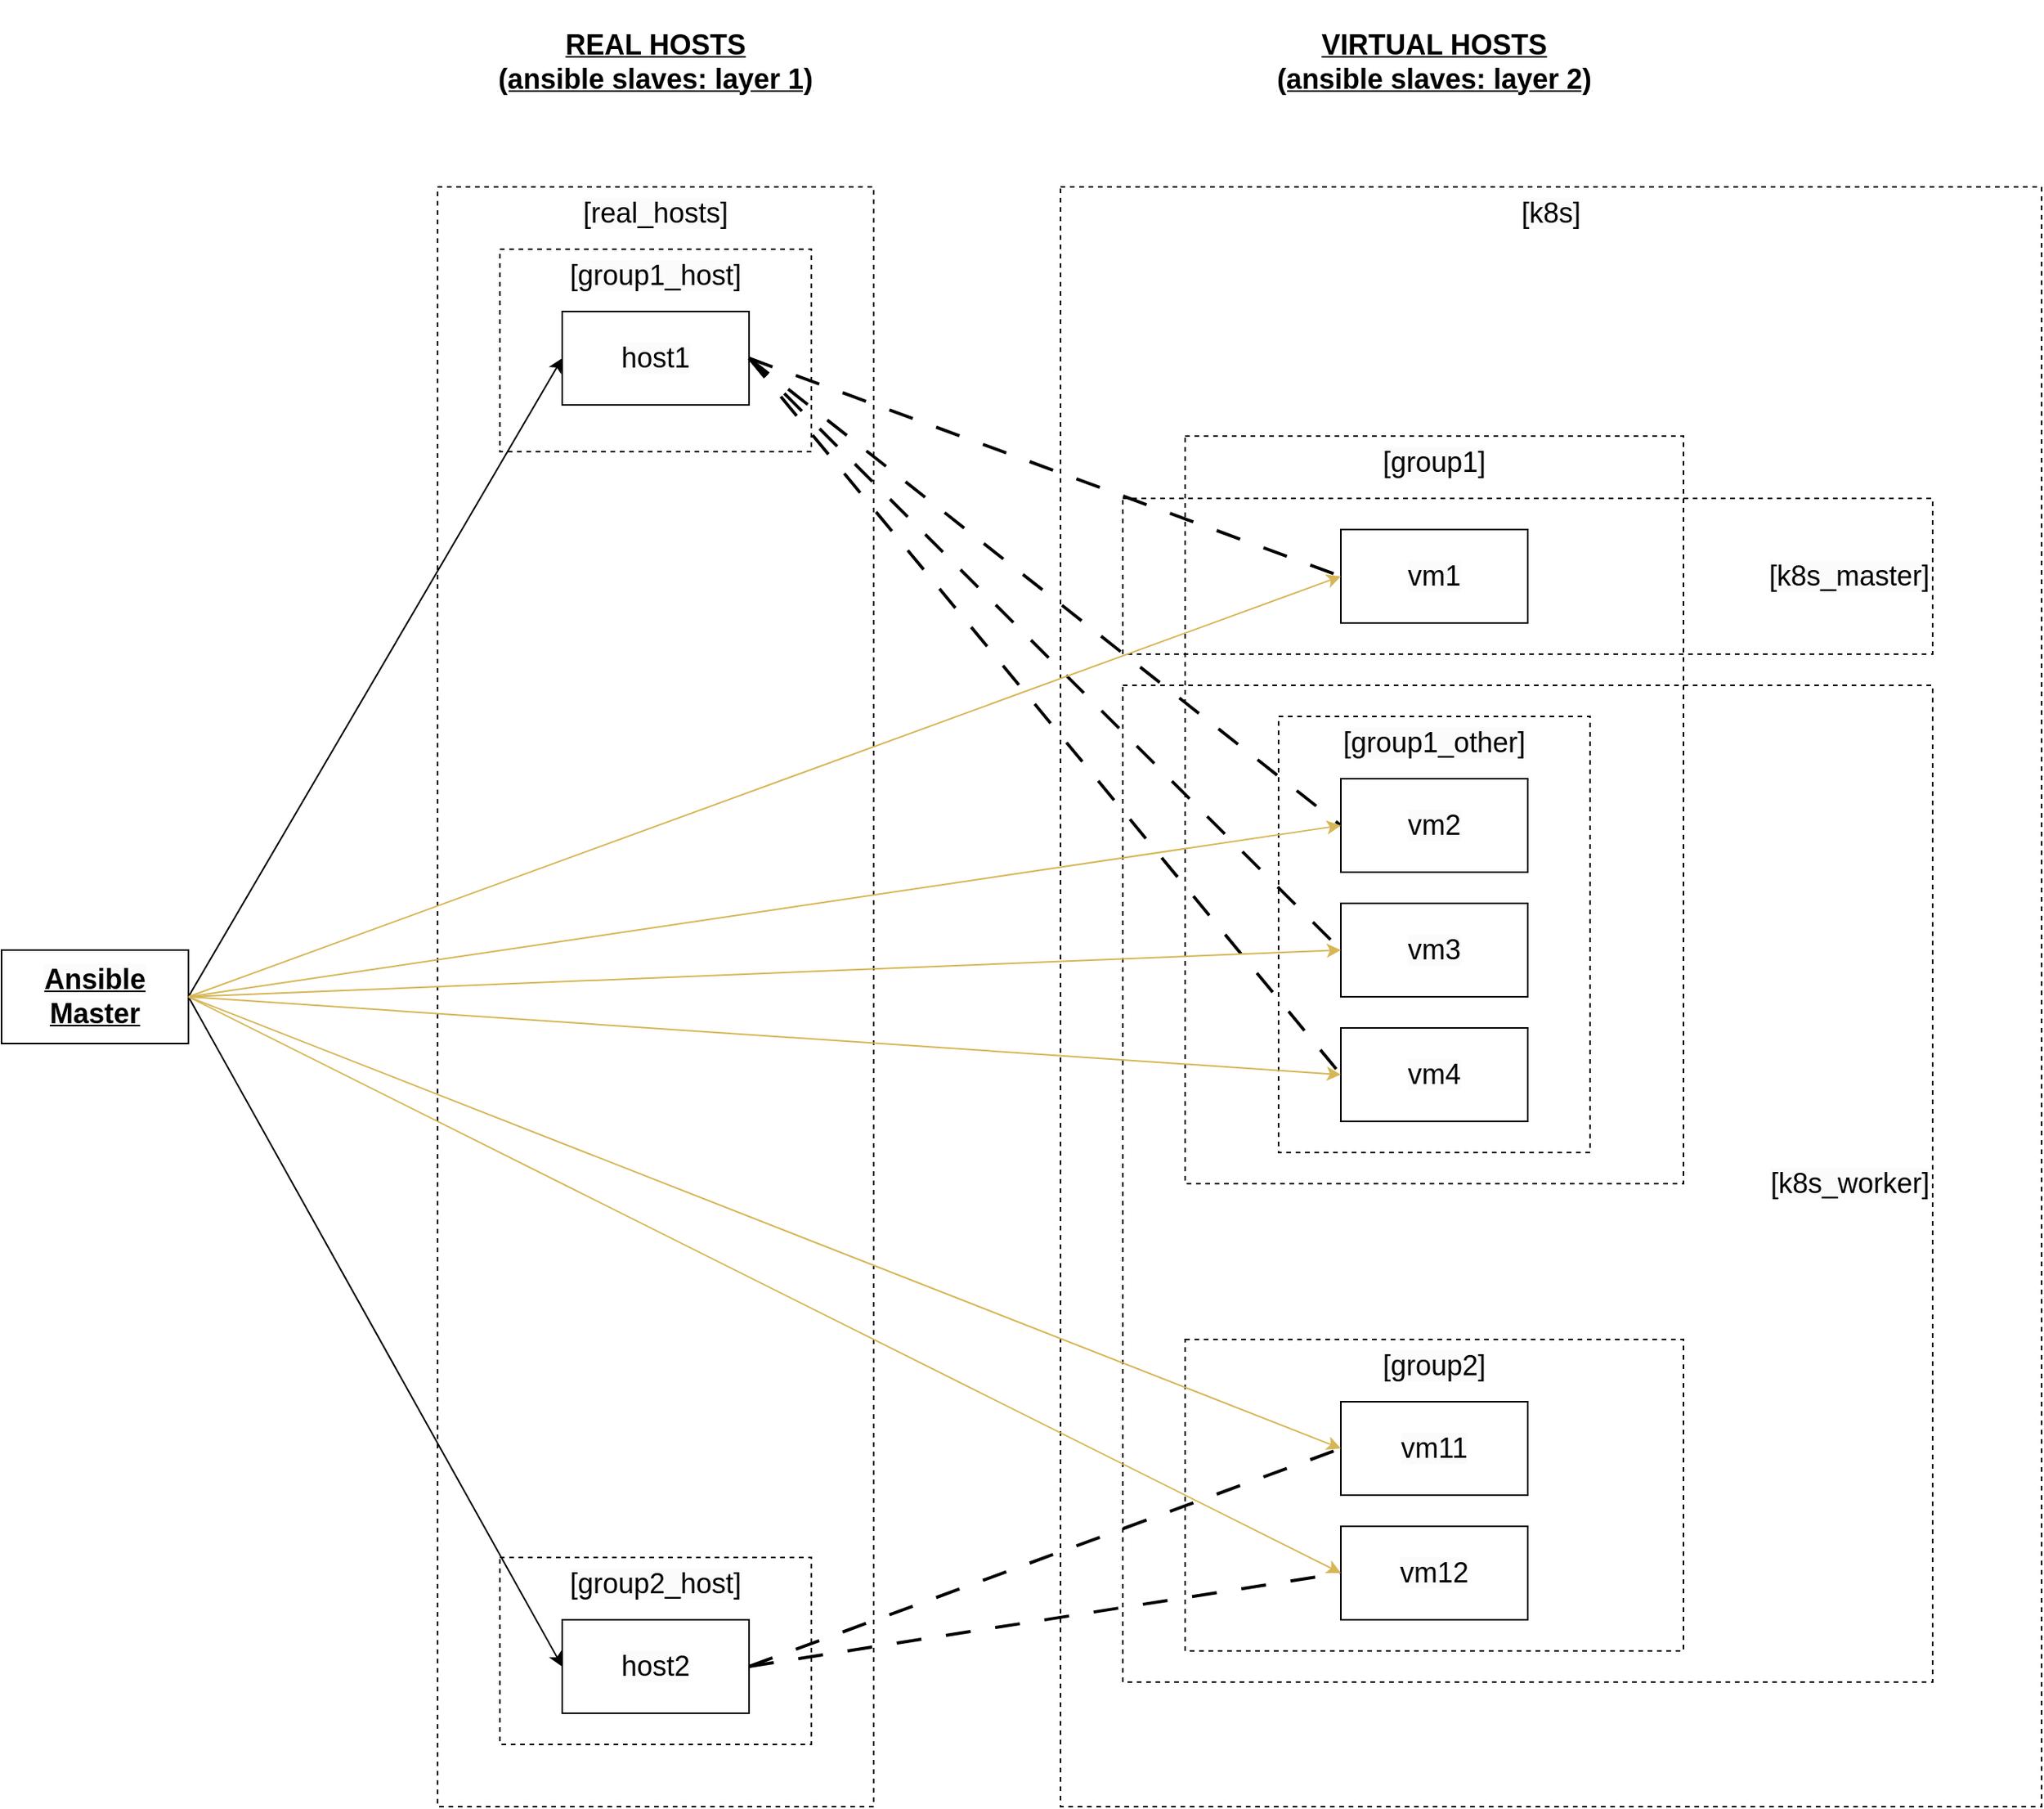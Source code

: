 <mxfile version="26.2.2">
  <diagram name="Page-1" id="LjpuXKsQf6eKVIElH1V-">
    <mxGraphModel dx="2040" dy="2184" grid="1" gridSize="10" guides="1" tooltips="1" connect="1" arrows="1" fold="1" page="1" pageScale="1" pageWidth="850" pageHeight="1100" math="0" shadow="0">
      <root>
        <mxCell id="0" />
        <mxCell id="1" parent="0" />
        <mxCell id="mbn3e6iZ19--HT8J6tYk-29" value="&lt;span style=&quot;background-color: rgb(251, 251, 251);&quot;&gt;[k8s]&lt;/span&gt;" style="rounded=0;whiteSpace=wrap;html=1;dashed=1;fillColor=none;verticalAlign=top;align=center;fontSize=18;" vertex="1" parent="1">
          <mxGeometry x="680" y="-120" width="630" height="1040" as="geometry" />
        </mxCell>
        <mxCell id="mbn3e6iZ19--HT8J6tYk-26" value="&lt;span style=&quot;background-color: rgb(251, 251, 251);&quot;&gt;[k8s_worker]&lt;/span&gt;" style="rounded=0;whiteSpace=wrap;html=1;dashed=1;fillColor=none;verticalAlign=middle;align=right;fontSize=18;" vertex="1" parent="1">
          <mxGeometry x="720" y="200" width="520" height="640" as="geometry" />
        </mxCell>
        <mxCell id="mbn3e6iZ19--HT8J6tYk-18" value="&lt;span style=&quot;background-color: rgb(251, 251, 251);&quot;&gt;[group2]&lt;/span&gt;" style="rounded=0;whiteSpace=wrap;html=1;dashed=1;fillColor=none;verticalAlign=top;fontSize=18;" vertex="1" parent="1">
          <mxGeometry x="760" y="620" width="320" height="200" as="geometry" />
        </mxCell>
        <mxCell id="mbn3e6iZ19--HT8J6tYk-15" value="&lt;span style=&quot;background-color: rgb(251, 251, 251);&quot;&gt;[group1]&lt;/span&gt;" style="rounded=0;whiteSpace=wrap;html=1;dashed=1;fillColor=none;verticalAlign=top;fontSize=18;" vertex="1" parent="1">
          <mxGeometry x="760" y="40" width="320" height="480" as="geometry" />
        </mxCell>
        <mxCell id="mbn3e6iZ19--HT8J6tYk-14" value="&lt;span style=&quot;background-color: rgb(251, 251, 251);&quot;&gt;[group1_other]&lt;/span&gt;" style="rounded=0;whiteSpace=wrap;html=1;dashed=1;fillColor=none;verticalAlign=top;fontSize=18;" vertex="1" parent="1">
          <mxGeometry x="820" y="220" width="200" height="280" as="geometry" />
        </mxCell>
        <mxCell id="mbn3e6iZ19--HT8J6tYk-13" value="&lt;span style=&quot;background-color: rgb(251, 251, 251);&quot;&gt;[k8s_master]&lt;/span&gt;" style="rounded=0;whiteSpace=wrap;html=1;dashed=1;fillColor=none;verticalAlign=middle;align=right;fontSize=18;" vertex="1" parent="1">
          <mxGeometry x="720" y="80" width="520" height="100" as="geometry" />
        </mxCell>
        <mxCell id="mbn3e6iZ19--HT8J6tYk-8" value="&lt;span style=&quot;background-color: rgb(251, 251, 251);&quot;&gt;[real_hosts]&lt;/span&gt;" style="rounded=0;whiteSpace=wrap;html=1;dashed=1;fillColor=none;verticalAlign=top;fontSize=18;" vertex="1" parent="1">
          <mxGeometry x="280" y="-120" width="280" height="1040" as="geometry" />
        </mxCell>
        <mxCell id="mbn3e6iZ19--HT8J6tYk-5" value="&lt;span style=&quot;background-color: rgb(251, 251, 251);&quot;&gt;[group2_host]&lt;/span&gt;" style="rounded=0;whiteSpace=wrap;html=1;dashed=1;fillColor=none;verticalAlign=top;fontSize=18;" vertex="1" parent="1">
          <mxGeometry x="320" y="760" width="200" height="120" as="geometry" />
        </mxCell>
        <mxCell id="mbn3e6iZ19--HT8J6tYk-4" value="&lt;span style=&quot;background-color: rgb(251, 251, 251);&quot;&gt;[group1_host]&lt;/span&gt;" style="rounded=0;whiteSpace=wrap;html=1;dashed=1;fillColor=none;verticalAlign=top;fontSize=18;" vertex="1" parent="1">
          <mxGeometry x="320" y="-80" width="200" height="130" as="geometry" />
        </mxCell>
        <mxCell id="mbn3e6iZ19--HT8J6tYk-1" value="&lt;span style=&quot;background-color: rgb(251, 251, 251);&quot;&gt;Ansible Master&lt;/span&gt;" style="rounded=0;whiteSpace=wrap;html=1;fontSize=18;fontStyle=5" vertex="1" parent="1">
          <mxGeometry y="370" width="120" height="60" as="geometry" />
        </mxCell>
        <mxCell id="mbn3e6iZ19--HT8J6tYk-2" value="&lt;span style=&quot;background-color: rgb(251, 251, 251);&quot;&gt;host1&lt;/span&gt;" style="rounded=0;whiteSpace=wrap;html=1;fontSize=18;" vertex="1" parent="1">
          <mxGeometry x="360" y="-40" width="120" height="60" as="geometry" />
        </mxCell>
        <mxCell id="mbn3e6iZ19--HT8J6tYk-3" value="&lt;span style=&quot;background-color: rgb(251, 251, 251);&quot;&gt;host2&lt;/span&gt;" style="rounded=0;whiteSpace=wrap;html=1;fontSize=18;" vertex="1" parent="1">
          <mxGeometry x="360" y="800" width="120" height="60" as="geometry" />
        </mxCell>
        <mxCell id="mbn3e6iZ19--HT8J6tYk-6" value="" style="endArrow=classic;html=1;rounded=0;entryX=0;entryY=0.5;entryDx=0;entryDy=0;exitX=1;exitY=0.5;exitDx=0;exitDy=0;" edge="1" parent="1" source="mbn3e6iZ19--HT8J6tYk-1" target="mbn3e6iZ19--HT8J6tYk-2">
          <mxGeometry width="50" height="50" relative="1" as="geometry">
            <mxPoint x="420" y="470" as="sourcePoint" />
            <mxPoint x="470" y="420" as="targetPoint" />
          </mxGeometry>
        </mxCell>
        <mxCell id="mbn3e6iZ19--HT8J6tYk-7" value="" style="endArrow=classic;html=1;rounded=0;entryX=0;entryY=0.5;entryDx=0;entryDy=0;exitX=1;exitY=0.5;exitDx=0;exitDy=0;" edge="1" parent="1" source="mbn3e6iZ19--HT8J6tYk-1" target="mbn3e6iZ19--HT8J6tYk-3">
          <mxGeometry width="50" height="50" relative="1" as="geometry">
            <mxPoint x="250" y="550" as="sourcePoint" />
            <mxPoint x="400" y="380" as="targetPoint" />
          </mxGeometry>
        </mxCell>
        <mxCell id="mbn3e6iZ19--HT8J6tYk-9" value="&lt;span style=&quot;background-color: rgb(251, 251, 251);&quot;&gt;vm1&lt;/span&gt;" style="rounded=0;whiteSpace=wrap;html=1;fontSize=18;" vertex="1" parent="1">
          <mxGeometry x="860" y="100" width="120" height="60" as="geometry" />
        </mxCell>
        <mxCell id="mbn3e6iZ19--HT8J6tYk-10" value="&lt;span style=&quot;background-color: rgb(251, 251, 251);&quot;&gt;vm2&lt;/span&gt;" style="rounded=0;whiteSpace=wrap;html=1;fontSize=18;" vertex="1" parent="1">
          <mxGeometry x="860" y="260" width="120" height="60" as="geometry" />
        </mxCell>
        <mxCell id="mbn3e6iZ19--HT8J6tYk-11" value="&lt;span style=&quot;background-color: rgb(251, 251, 251);&quot;&gt;vm3&lt;/span&gt;" style="rounded=0;whiteSpace=wrap;html=1;fontSize=18;" vertex="1" parent="1">
          <mxGeometry x="860" y="340" width="120" height="60" as="geometry" />
        </mxCell>
        <mxCell id="mbn3e6iZ19--HT8J6tYk-12" value="&lt;span style=&quot;background-color: rgb(251, 251, 251);&quot;&gt;vm4&lt;/span&gt;" style="rounded=0;whiteSpace=wrap;html=1;fontSize=18;" vertex="1" parent="1">
          <mxGeometry x="860" y="420" width="120" height="60" as="geometry" />
        </mxCell>
        <mxCell id="mbn3e6iZ19--HT8J6tYk-16" value="&lt;span style=&quot;background-color: rgb(251, 251, 251);&quot;&gt;vm11&lt;/span&gt;" style="rounded=0;whiteSpace=wrap;html=1;fontSize=18;" vertex="1" parent="1">
          <mxGeometry x="860" y="660" width="120" height="60" as="geometry" />
        </mxCell>
        <mxCell id="mbn3e6iZ19--HT8J6tYk-17" value="&lt;span style=&quot;background-color: rgb(251, 251, 251);&quot;&gt;vm12&lt;/span&gt;" style="rounded=0;whiteSpace=wrap;html=1;fontSize=18;" vertex="1" parent="1">
          <mxGeometry x="860" y="740" width="120" height="60" as="geometry" />
        </mxCell>
        <mxCell id="mbn3e6iZ19--HT8J6tYk-20" value="" style="endArrow=none;dashed=1;html=1;strokeWidth=2;rounded=0;entryX=0;entryY=0.5;entryDx=0;entryDy=0;exitX=1;exitY=0.5;exitDx=0;exitDy=0;dashPattern=8 8;" edge="1" parent="1" source="mbn3e6iZ19--HT8J6tYk-3" target="mbn3e6iZ19--HT8J6tYk-16">
          <mxGeometry width="50" height="50" relative="1" as="geometry">
            <mxPoint x="630" y="720" as="sourcePoint" />
            <mxPoint x="650" y="660" as="targetPoint" />
          </mxGeometry>
        </mxCell>
        <mxCell id="mbn3e6iZ19--HT8J6tYk-21" value="" style="endArrow=none;dashed=1;html=1;dashPattern=8 8;strokeWidth=2;rounded=0;entryX=0;entryY=0.5;entryDx=0;entryDy=0;exitX=1;exitY=0.5;exitDx=0;exitDy=0;" edge="1" parent="1" source="mbn3e6iZ19--HT8J6tYk-3" target="mbn3e6iZ19--HT8J6tYk-17">
          <mxGeometry width="50" height="50" relative="1" as="geometry">
            <mxPoint x="490" y="840" as="sourcePoint" />
            <mxPoint x="770" y="660" as="targetPoint" />
          </mxGeometry>
        </mxCell>
        <mxCell id="mbn3e6iZ19--HT8J6tYk-22" value="" style="endArrow=none;dashed=1;html=1;strokeWidth=2;rounded=0;entryX=0;entryY=0.5;entryDx=0;entryDy=0;exitX=1;exitY=0.5;exitDx=0;exitDy=0;dashPattern=8 8;" edge="1" parent="1" source="mbn3e6iZ19--HT8J6tYk-2" target="mbn3e6iZ19--HT8J6tYk-9">
          <mxGeometry width="50" height="50" relative="1" as="geometry">
            <mxPoint x="350" y="435" as="sourcePoint" />
            <mxPoint x="630" y="255" as="targetPoint" />
          </mxGeometry>
        </mxCell>
        <mxCell id="mbn3e6iZ19--HT8J6tYk-23" value="" style="endArrow=none;dashed=1;html=1;strokeWidth=2;rounded=0;entryX=0;entryY=0.5;entryDx=0;entryDy=0;exitX=1;exitY=0.5;exitDx=0;exitDy=0;dashPattern=8 8;" edge="1" parent="1" source="mbn3e6iZ19--HT8J6tYk-2" target="mbn3e6iZ19--HT8J6tYk-10">
          <mxGeometry width="50" height="50" relative="1" as="geometry">
            <mxPoint x="380" y="120" as="sourcePoint" />
            <mxPoint x="660" y="280" as="targetPoint" />
          </mxGeometry>
        </mxCell>
        <mxCell id="mbn3e6iZ19--HT8J6tYk-24" value="" style="endArrow=none;dashed=1;html=1;strokeWidth=2;rounded=0;entryX=0;entryY=0.5;entryDx=0;entryDy=0;exitX=1;exitY=0.5;exitDx=0;exitDy=0;dashPattern=8 8;" edge="1" parent="1" source="mbn3e6iZ19--HT8J6tYk-2" target="mbn3e6iZ19--HT8J6tYk-11">
          <mxGeometry width="50" height="50" relative="1" as="geometry">
            <mxPoint x="340" y="130" as="sourcePoint" />
            <mxPoint x="620" y="410" as="targetPoint" />
          </mxGeometry>
        </mxCell>
        <mxCell id="mbn3e6iZ19--HT8J6tYk-25" value="" style="endArrow=none;dashed=1;html=1;strokeWidth=2;rounded=0;entryX=0;entryY=0.5;entryDx=0;entryDy=0;dashPattern=8 8;" edge="1" parent="1" target="mbn3e6iZ19--HT8J6tYk-12">
          <mxGeometry width="50" height="50" relative="1" as="geometry">
            <mxPoint x="480" y="-10" as="sourcePoint" />
            <mxPoint x="710" y="420" as="targetPoint" />
          </mxGeometry>
        </mxCell>
        <mxCell id="mbn3e6iZ19--HT8J6tYk-27" value="REAL HOSTS&lt;div&gt;(ansible slaves: layer 1)&lt;/div&gt;" style="text;html=1;align=center;verticalAlign=middle;whiteSpace=wrap;rounded=0;fontStyle=5;fontSize=18;" vertex="1" parent="1">
          <mxGeometry x="280" y="-240" width="280" height="80" as="geometry" />
        </mxCell>
        <mxCell id="mbn3e6iZ19--HT8J6tYk-28" value="VIRTUAL HOSTS&lt;div&gt;(ansible slaves: layer 2)&lt;/div&gt;" style="text;html=1;align=center;verticalAlign=middle;whiteSpace=wrap;rounded=0;fontSize=18;fontStyle=5" vertex="1" parent="1">
          <mxGeometry x="760" y="-240" width="320" height="80" as="geometry" />
        </mxCell>
        <mxCell id="mbn3e6iZ19--HT8J6tYk-30" value="" style="endArrow=classic;html=1;rounded=0;entryX=0;entryY=0.5;entryDx=0;entryDy=0;exitX=1;exitY=0.5;exitDx=0;exitDy=0;fillColor=#fff2cc;strokeColor=#d6b656;gradientColor=#ffd966;" edge="1" parent="1" source="mbn3e6iZ19--HT8J6tYk-1" target="mbn3e6iZ19--HT8J6tYk-9">
          <mxGeometry width="50" height="50" relative="1" as="geometry">
            <mxPoint x="210" y="530" as="sourcePoint" />
            <mxPoint x="450" y="120" as="targetPoint" />
          </mxGeometry>
        </mxCell>
        <mxCell id="mbn3e6iZ19--HT8J6tYk-31" value="" style="endArrow=classic;html=1;rounded=0;entryX=0;entryY=0.5;entryDx=0;entryDy=0;exitX=1;exitY=0.5;exitDx=0;exitDy=0;fillColor=#fff2cc;strokeColor=#d6b656;gradientColor=#ffd966;" edge="1" parent="1" source="mbn3e6iZ19--HT8J6tYk-1" target="mbn3e6iZ19--HT8J6tYk-10">
          <mxGeometry width="50" height="50" relative="1" as="geometry">
            <mxPoint x="130" y="410" as="sourcePoint" />
            <mxPoint x="870" y="140" as="targetPoint" />
          </mxGeometry>
        </mxCell>
        <mxCell id="mbn3e6iZ19--HT8J6tYk-32" value="" style="endArrow=classic;html=1;rounded=0;entryX=0;entryY=0.5;entryDx=0;entryDy=0;exitX=1;exitY=0.5;exitDx=0;exitDy=0;fillColor=#fff2cc;strokeColor=#d6b656;gradientColor=#ffd966;" edge="1" parent="1" source="mbn3e6iZ19--HT8J6tYk-1" target="mbn3e6iZ19--HT8J6tYk-11">
          <mxGeometry width="50" height="50" relative="1" as="geometry">
            <mxPoint x="130" y="410" as="sourcePoint" />
            <mxPoint x="870" y="300" as="targetPoint" />
          </mxGeometry>
        </mxCell>
        <mxCell id="mbn3e6iZ19--HT8J6tYk-33" value="" style="endArrow=classic;html=1;rounded=0;entryX=0;entryY=0.5;entryDx=0;entryDy=0;exitX=1;exitY=0.5;exitDx=0;exitDy=0;fillColor=#fff2cc;strokeColor=#d6b656;gradientColor=#ffd966;" edge="1" parent="1" source="mbn3e6iZ19--HT8J6tYk-1" target="mbn3e6iZ19--HT8J6tYk-12">
          <mxGeometry width="50" height="50" relative="1" as="geometry">
            <mxPoint x="130" y="410" as="sourcePoint" />
            <mxPoint x="870" y="380" as="targetPoint" />
          </mxGeometry>
        </mxCell>
        <mxCell id="mbn3e6iZ19--HT8J6tYk-35" value="" style="endArrow=classic;html=1;rounded=0;entryX=0;entryY=0.5;entryDx=0;entryDy=0;exitX=1;exitY=0.5;exitDx=0;exitDy=0;fillColor=#fff2cc;strokeColor=#d6b656;gradientColor=#ffd966;" edge="1" parent="1" source="mbn3e6iZ19--HT8J6tYk-1" target="mbn3e6iZ19--HT8J6tYk-16">
          <mxGeometry width="50" height="50" relative="1" as="geometry">
            <mxPoint x="130" y="410" as="sourcePoint" />
            <mxPoint x="870" y="460" as="targetPoint" />
          </mxGeometry>
        </mxCell>
        <mxCell id="mbn3e6iZ19--HT8J6tYk-36" value="" style="endArrow=classic;html=1;rounded=0;entryX=0;entryY=0.5;entryDx=0;entryDy=0;exitX=1;exitY=0.5;exitDx=0;exitDy=0;fillColor=#fff2cc;strokeColor=#d6b656;gradientColor=#ffd966;" edge="1" parent="1" source="mbn3e6iZ19--HT8J6tYk-1" target="mbn3e6iZ19--HT8J6tYk-17">
          <mxGeometry width="50" height="50" relative="1" as="geometry">
            <mxPoint x="130" y="410" as="sourcePoint" />
            <mxPoint x="870" y="700" as="targetPoint" />
          </mxGeometry>
        </mxCell>
      </root>
    </mxGraphModel>
  </diagram>
</mxfile>
